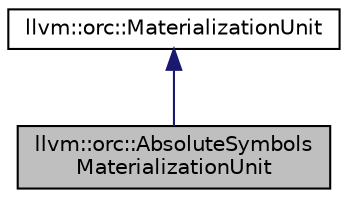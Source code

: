 digraph "llvm::orc::AbsoluteSymbolsMaterializationUnit"
{
 // LATEX_PDF_SIZE
  bgcolor="transparent";
  edge [fontname="Helvetica",fontsize="10",labelfontname="Helvetica",labelfontsize="10"];
  node [fontname="Helvetica",fontsize="10",shape=record];
  Node1 [label="llvm::orc::AbsoluteSymbols\lMaterializationUnit",height=0.2,width=0.4,color="black", fillcolor="grey75", style="filled", fontcolor="black",tooltip="A MaterializationUnit implementation for pre-existing absolute symbols."];
  Node2 -> Node1 [dir="back",color="midnightblue",fontsize="10",style="solid",fontname="Helvetica"];
  Node2 [label="llvm::orc::MaterializationUnit",height=0.2,width=0.4,color="black",URL="$classllvm_1_1orc_1_1MaterializationUnit.html",tooltip="A MaterializationUnit represents a set of symbol definitions that can be materialized as a group,..."];
}
